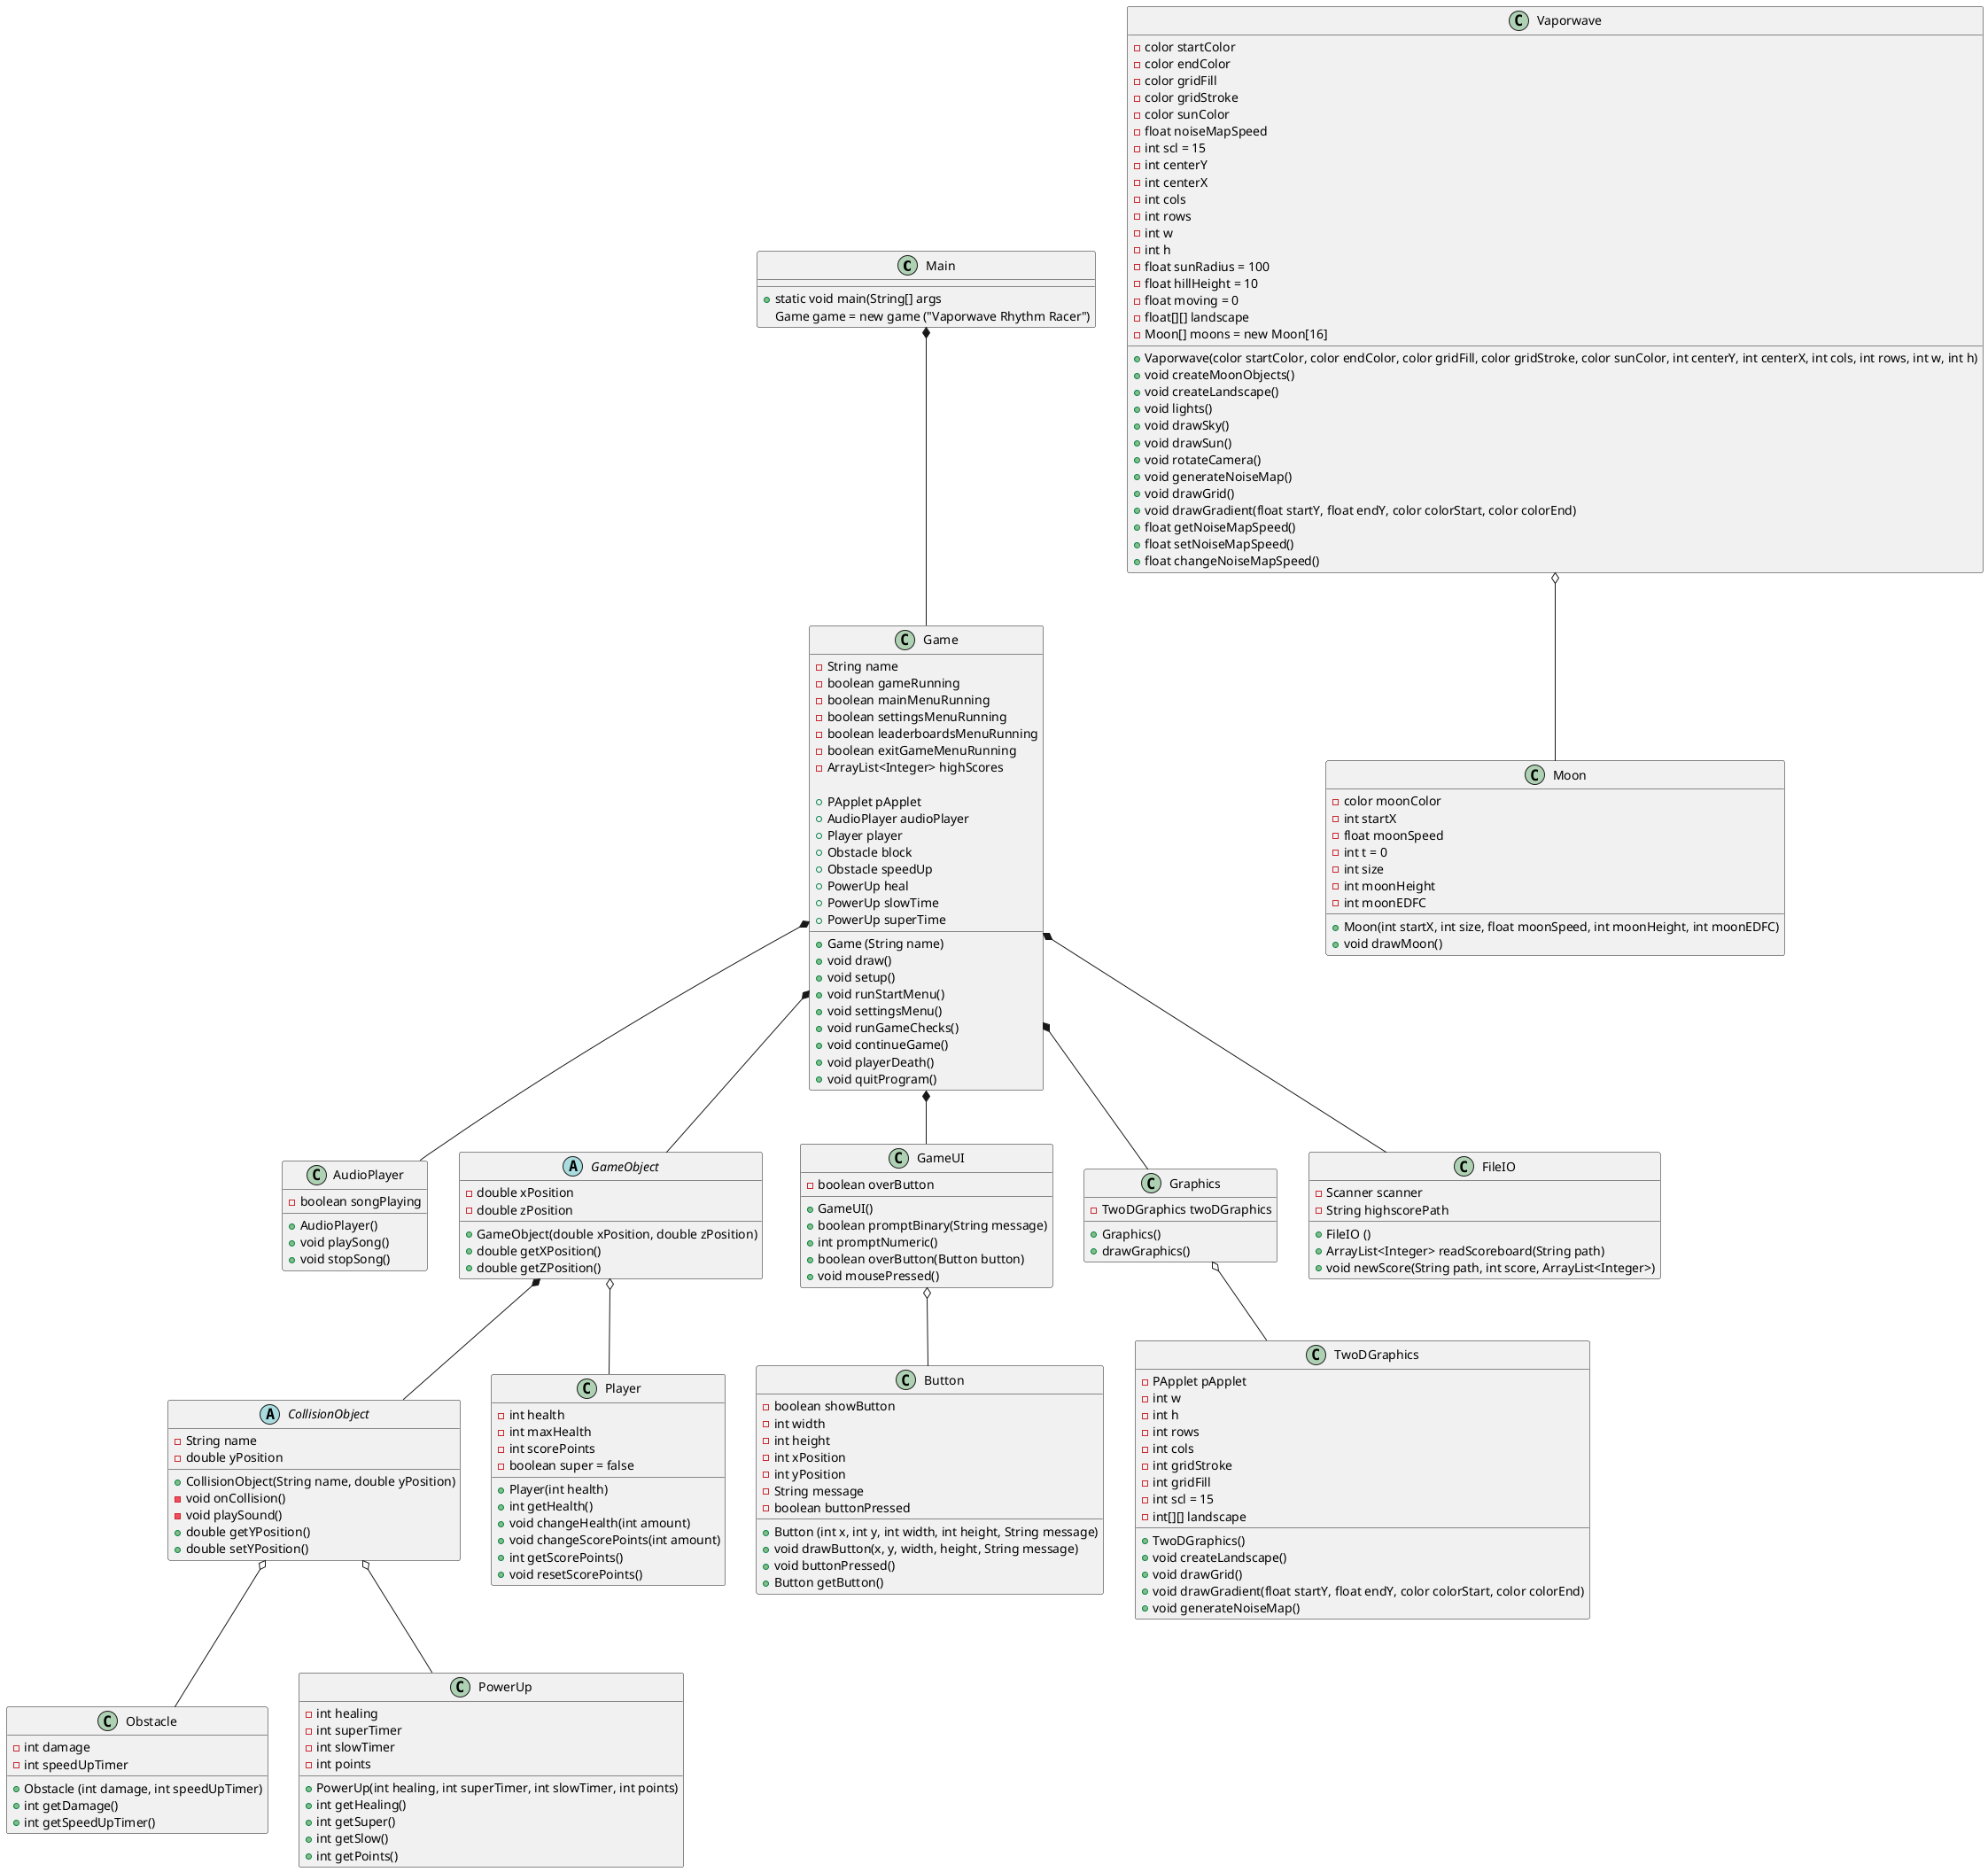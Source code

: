 @startuml
'https://plantuml.com/class-diagram

class Main {
+ static void main(String[] args
Game game = new game ("Vaporwave Rhythm Racer")
}

class Game {
- String name
- boolean gameRunning
- boolean mainMenuRunning
- boolean settingsMenuRunning
- boolean leaderboardsMenuRunning
- boolean exitGameMenuRunning
'maybe use tree map
- ArrayList<Integer> highScores

'objects
+ PApplet pApplet
+ AudioPlayer audioPlayer
+ Player player
+ Obstacle block
+ Obstacle speedUp
+ PowerUp heal
+ PowerUp slowTime
+ PowerUp superTime


'constructor
+ Game (String name)
+ void draw()
+ void setup()
+ void runStartMenu()
+ void settingsMenu()
'checks for player collisions
+ void runGameChecks()
+ void continueGame()
+ void playerDeath()
+ void quitProgram()
}

'extra feature for later
class AudioPlayer{
- boolean songPlaying

'constructor
+ AudioPlayer()
+ void playSong()
+ void stopSong()
}

'creates different obstacles
abstract class GameObject{
- double xPosition
- double zPosition

'constructor
+ GameObject(double xPosition, double zPosition)
+ double getXPosition()
+ double getZPosition()
}

abstract class CollisionObject{
- String name
- double yPosition

'constructor
+ CollisionObject(String name, double yPosition)
- void onCollision()
- void playSound()
+ double getYPosition()
+ double setYPosition()
}

'handles the player's input
class Player{
- int health
- int maxHealth
- int scorePoints
- boolean super = false

'constructor, set players health to 3 or w/e we want in the constructor & maxHealth
+ Player(int health)
+ int getHealth()
+ void changeHealth(int amount)
+ void changeScorePoints(int amount)
+ int getScorePoints()
+ void resetScorePoints()
}

class Obstacle{
- int damage
- int speedUpTimer

'constructor
+ Obstacle (int damage, int speedUpTimer)
+ int getDamage()
+ int getSpeedUpTimer()
'- boolean moreObstacles    adds more obstacles to the game for a short time
'- int moreObstaclesTimer
'- boolean hacked   add stuff to the screen that makes it hard to see the game
'- int hackedTimer
}

class PowerUp{
- int healing
- int superTimer
- int slowTimer
- int points

'constructor
+ PowerUp(int healing, int superTimer, int slowTimer, int points)
+ int getHealing()
+ int getSuper()
+ int getSlow()
+ int getPoints()
}

'creates buttons and general UI for the user to interact with
class GameUI{
- boolean overButton

'constructor
+ GameUI()
+ boolean promptBinary(String message)
+ int promptNumeric()
+ boolean overButton(Button button)
+ void mousePressed()
'+ void createSlider()      check processing "Handles" example
}

class Button{
- boolean showButton
- int width
- int height
- int xPosition
- int yPosition
- String message
- boolean buttonPressed

'constructor
+ Button (int x, int y, int width, int height, String message)
+ void drawButton(x, y, width, height, String message)
+ void buttonPressed()
+ Button getButton()
}

class Graphics{
'- Vaporwave vaporwave
- TwoDGraphics twoDGraphics

'constructor
+ Graphics()
+ drawGraphics()
}

class Vaporwave{
- color startColor
- color endColor
- color gridFill
- color gridStroke
- color sunColor
'vi skal have en variabel til spillets fart, altså noiseMapSpeed
- float noiseMapSpeed
- int scl = 15
- int centerY
- int centerX
- int cols
- int rows
- int w
- int h
- float sunRadius = 100
- float hillHeight = 10
- float moving = 0
- float[][] landscape
- Moon[] moons = new Moon[16]
'constructor
+ Vaporwave(color startColor, color endColor, color gridFill, color gridStroke, color sunColor, int centerY, int centerX, int cols, int rows, int w, int h)
+ void createMoonObjects()
+ void createLandscape()
+ void lights()
+ void drawSky()
+ void drawSun()
+ void rotateCamera()
+ void generateNoiseMap()
+ void drawGrid()
+ void drawGradient(float startY, float endY, color colorStart, color colorEnd)
'De følgende metoder burde kaldes til at få banen til at følge med resten af spillets speed
+ float getNoiseMapSpeed()
+ float setNoiseMapSpeed()
+ float changeNoiseMapSpeed()

}

class TwoDGraphics{
- PApplet pApplet
- int w
- int h
- int rows
- int cols
- int gridStroke
- int gridFill
- int scl = 15
- int[][] landscape
'constructor
+ TwoDGraphics()
+ void createLandscape()
+ void drawGrid()
+ void drawGradient(float startY, float endY, color colorStart, color colorEnd)
+ void generateNoiseMap()
}

class Moon{
 - color moonColor
' color moonColor = color(160, 255, 255); check if IntelliJ can do color like this
 - int startX
 - float moonSpeed
 - int t = 0
 - int size
 - int moonHeight
 - int moonEDFC
 'constructor
 + Moon(int startX, int size, float moonSpeed, int moonHeight, int moonEDFC)
 + void drawMoon()
}

'handles highscores
class FileIO{
- Scanner scanner
- String highscorePath

'constructor
+ FileIO ()
' use treeMap to sort list, so that the highest highscore gets displayed in the top
+ ArrayList<Integer> readScoreboard(String path)
+ void newScore(String path, int score, ArrayList<Integer>)
}

Main *-- Game
Game *-- FileIO
Game *-- GameUI
Game *-- GameObject
Game *-- Graphics
Game *-- AudioPlayer
GameObject o-- Player
GameObject *-- CollisionObject
CollisionObject o-- Obstacle
CollisionObject o-- PowerUp
GameUI o-- Button
Graphics o-- TwoDGraphics
'Graphics o-- Vaporwave
Vaporwave o-- Moon

@enduml